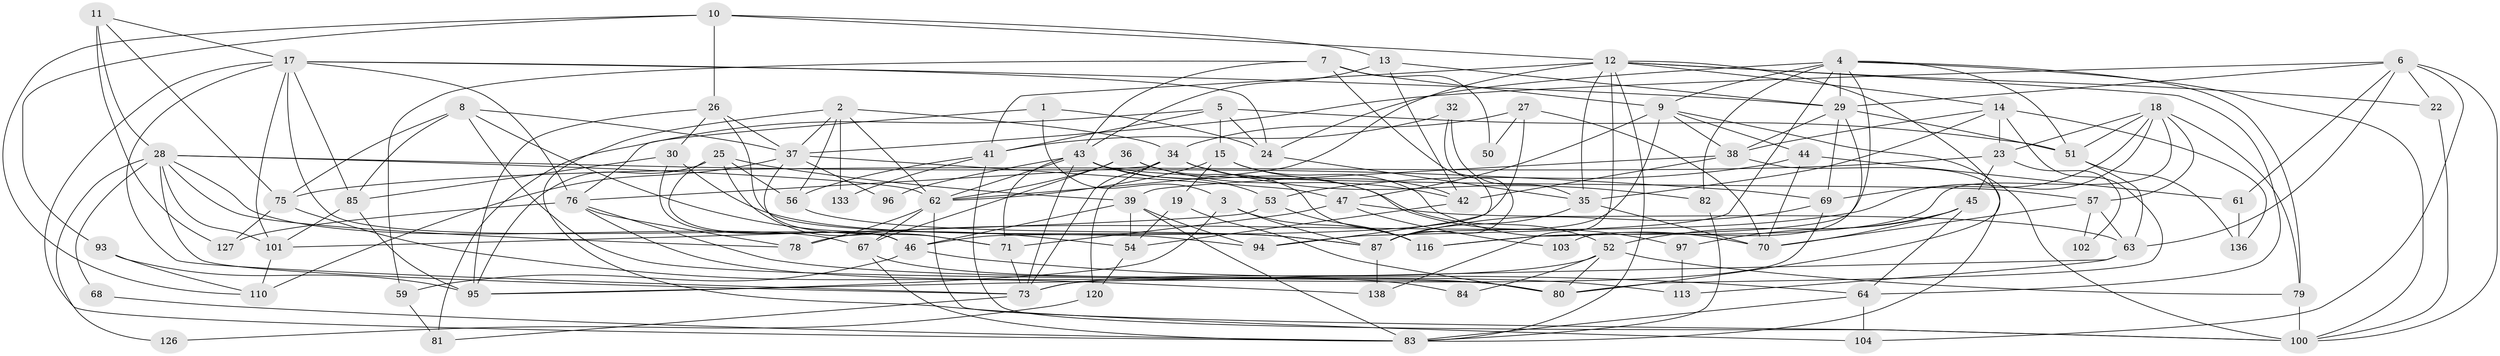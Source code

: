 // original degree distribution, {3: 0.2608695652173913, 5: 0.2318840579710145, 2: 0.13043478260869565, 4: 0.2608695652173913, 7: 0.036231884057971016, 6: 0.07246376811594203, 9: 0.007246376811594203}
// Generated by graph-tools (version 1.1) at 2025/11/02/27/25 16:11:22]
// undirected, 89 vertices, 221 edges
graph export_dot {
graph [start="1"]
  node [color=gray90,style=filled];
  1;
  2 [super="+89"];
  3 [super="+86"];
  4 [super="+65"];
  5 [super="+130"];
  6 [super="+16"];
  7 [super="+60"];
  8 [super="+119"];
  9 [super="+129"];
  10 [super="+92"];
  11;
  12 [super="+88"];
  13 [super="+66"];
  14 [super="+20"];
  15 [super="+131"];
  17 [super="+40"];
  18 [super="+74"];
  19 [super="+21"];
  22;
  23 [super="+31"];
  24;
  25 [super="+49"];
  26 [super="+77"];
  27;
  28 [super="+33"];
  29 [super="+58"];
  30;
  32;
  34 [super="+118"];
  35 [super="+124"];
  36 [super="+108"];
  37 [super="+106"];
  38 [super="+111"];
  39 [super="+91"];
  41 [super="+125"];
  42;
  43 [super="+48"];
  44;
  45;
  46 [super="+55"];
  47 [super="+123"];
  50;
  51 [super="+137"];
  52 [super="+90"];
  53;
  54;
  56;
  57;
  59;
  61 [super="+107"];
  62 [super="+122"];
  63 [super="+128"];
  64 [super="+121"];
  67;
  68;
  69 [super="+72"];
  70 [super="+132"];
  71;
  73 [super="+99"];
  75 [super="+105"];
  76 [super="+98"];
  78;
  79;
  80;
  81;
  82;
  83 [super="+115"];
  84;
  85 [super="+117"];
  87 [super="+134"];
  93;
  94 [super="+109"];
  95 [super="+112"];
  96;
  97;
  100 [super="+114"];
  101 [super="+135"];
  102;
  103;
  104;
  110;
  113;
  116;
  120;
  126;
  127;
  133;
  136;
  138;
  1 -- 76;
  1 -- 24;
  1 -- 3;
  2 -- 56;
  2 -- 34;
  2 -- 37;
  2 -- 133;
  2 -- 104;
  2 -- 62;
  3 -- 95;
  3 -- 116;
  3 -- 87;
  4 -- 116;
  4 -- 9;
  4 -- 24;
  4 -- 29;
  4 -- 82;
  4 -- 51;
  4 -- 100;
  4 -- 94;
  4 -- 79;
  5 -- 51;
  5 -- 15;
  5 -- 24;
  5 -- 81;
  5 -- 41;
  6 -- 22;
  6 -- 61;
  6 -- 63;
  6 -- 100;
  6 -- 37;
  6 -- 104;
  6 -- 29;
  7 -- 94;
  7 -- 50;
  7 -- 59;
  7 -- 43;
  7 -- 9 [weight=2];
  8 -- 54;
  8 -- 75;
  8 -- 80;
  8 -- 37;
  8 -- 85;
  9 -- 100;
  9 -- 38;
  9 -- 87;
  9 -- 44;
  9 -- 47;
  10 -- 12;
  10 -- 93;
  10 -- 110;
  10 -- 26;
  10 -- 13;
  11 -- 28;
  11 -- 75;
  11 -- 127;
  11 -- 17;
  12 -- 35;
  12 -- 14;
  12 -- 22;
  12 -- 64;
  12 -- 80;
  12 -- 138;
  12 -- 62;
  12 -- 83;
  12 -- 41;
  13 -- 42;
  13 -- 29;
  13 -- 43;
  14 -- 23;
  14 -- 80;
  14 -- 35;
  14 -- 136;
  14 -- 38;
  15 -- 42;
  15 -- 62;
  15 -- 19;
  15 -- 70;
  17 -- 24;
  17 -- 29;
  17 -- 83;
  17 -- 85;
  17 -- 76;
  17 -- 101;
  17 -- 73;
  17 -- 46;
  18 -- 78;
  18 -- 51;
  18 -- 116;
  18 -- 57;
  18 -- 69;
  18 -- 79;
  18 -- 23;
  19 -- 54;
  19 -- 80;
  22 -- 100;
  23 -- 45;
  23 -- 75;
  23 -- 102;
  24 -- 35;
  25 -- 56;
  25 -- 95;
  25 -- 71;
  25 -- 46;
  25 -- 39;
  26 -- 30;
  26 -- 94;
  26 -- 37;
  26 -- 95;
  27 -- 70;
  27 -- 50;
  27 -- 46;
  27 -- 34;
  28 -- 78;
  28 -- 62;
  28 -- 67;
  28 -- 126;
  28 -- 68;
  28 -- 69;
  28 -- 73;
  28 -- 101;
  29 -- 69 [weight=2];
  29 -- 103;
  29 -- 51;
  29 -- 38;
  30 -- 85;
  30 -- 46;
  30 -- 87;
  32 -- 87;
  32 -- 35;
  32 -- 41;
  34 -- 82;
  34 -- 52;
  34 -- 120;
  34 -- 73;
  34 -- 76;
  35 -- 70;
  35 -- 87;
  36 -- 67;
  36 -- 42;
  36 -- 62;
  36 -- 116;
  37 -- 96;
  37 -- 71;
  37 -- 110;
  37 -- 47;
  38 -- 83;
  38 -- 42;
  38 -- 39;
  39 -- 46;
  39 -- 94;
  39 -- 83;
  39 -- 54;
  41 -- 100;
  41 -- 56;
  41 -- 133;
  42 -- 54;
  43 -- 62;
  43 -- 96;
  43 -- 97;
  43 -- 71;
  43 -- 53;
  43 -- 57;
  43 -- 73;
  44 -- 53;
  44 -- 61;
  44 -- 70;
  45 -- 70;
  45 -- 97;
  45 -- 52;
  45 -- 64;
  46 -- 59;
  46 -- 64;
  47 -- 71;
  47 -- 103;
  47 -- 63;
  51 -- 63;
  51 -- 136;
  52 -- 73;
  52 -- 84;
  52 -- 80;
  52 -- 79;
  53 -- 116;
  53 -- 101;
  54 -- 120;
  56 -- 87;
  57 -- 70;
  57 -- 102;
  57 -- 63;
  59 -- 81;
  61 -- 136;
  62 -- 67;
  62 -- 78;
  62 -- 100;
  63 -- 95;
  63 -- 113;
  64 -- 83;
  64 -- 104;
  67 -- 83;
  67 -- 84;
  68 -- 83;
  69 -- 87;
  69 -- 73;
  71 -- 73;
  73 -- 81;
  75 -- 127;
  75 -- 138;
  76 -- 80;
  76 -- 127;
  76 -- 78;
  76 -- 113;
  79 -- 100;
  82 -- 83;
  85 -- 101;
  85 -- 95;
  87 -- 138;
  93 -- 95;
  93 -- 110;
  97 -- 113;
  101 -- 110;
  120 -- 126;
}
